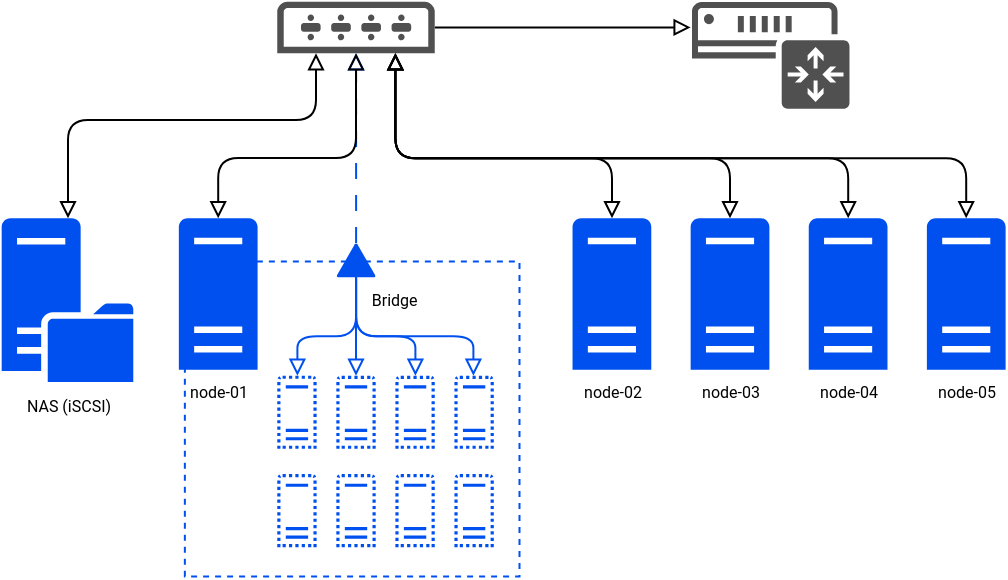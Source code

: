 <mxfile version="21.6.1" type="device">
  <diagram name="Page-1" id="ewDy139LMSdW5zWKnC_j">
    <mxGraphModel dx="454" dy="353" grid="1" gridSize="9.842" guides="1" tooltips="1" connect="1" arrows="1" fold="1" page="1" pageScale="1" pageWidth="1169" pageHeight="827" math="0" shadow="0">
      <root>
        <mxCell id="0" />
        <mxCell id="1" parent="0" />
        <mxCell id="IFx0JXNqpDiy1nLueA0R-5" value="" style="rounded=0;whiteSpace=wrap;html=1;dashed=1;fillColor=none;labelBackgroundColor=none;fontColor=#000000;strokeColor=#0050EF;fontFamily=Roboto;fontSource=https%3A%2F%2Ffonts.googleapis.com%2Fcss%3Ffamily%3DRoboto;fontSize=8;" vertex="1" parent="1">
          <mxGeometry x="101.43" y="139.79" width="167.32" height="157.48" as="geometry" />
        </mxCell>
        <mxCell id="IFx0JXNqpDiy1nLueA0R-6" value="node-01" style="sketch=0;pointerEvents=1;shadow=0;dashed=0;html=1;strokeColor=none;labelPosition=center;verticalLabelPosition=bottom;verticalAlign=top;outlineConnect=0;align=center;shape=mxgraph.office.servers.server_generic;aspect=fixed;labelBackgroundColor=none;fillColor=#0050ef;fontColor=#000000;fontFamily=Roboto;fontSource=https%3A%2F%2Ffonts.googleapis.com%2Fcss%3Ffamily%3DRoboto;fontSize=8;labelBorderColor=none;" vertex="1" parent="1">
          <mxGeometry x="98.42" y="118.11" width="39.37" height="75.82" as="geometry" />
        </mxCell>
        <mxCell id="IFx0JXNqpDiy1nLueA0R-23" style="edgeStyle=orthogonalEdgeStyle;rounded=1;orthogonalLoop=1;jettySize=auto;html=1;endArrow=block;endFill=0;strokeColor=#0050EF;fontFamily=Roboto;fontSource=https%3A%2F%2Ffonts.googleapis.com%2Fcss%3Ffamily%3DRoboto;fontSize=8;fontColor=#000000;" edge="1" parent="1" source="IFx0JXNqpDiy1nLueA0R-21" target="IFx0JXNqpDiy1nLueA0R-7">
          <mxGeometry relative="1" as="geometry">
            <Array as="points">
              <mxPoint x="186.68" y="177.1" />
              <mxPoint x="157.68" y="177.1" />
            </Array>
          </mxGeometry>
        </mxCell>
        <mxCell id="IFx0JXNqpDiy1nLueA0R-7" value="" style="sketch=0;pointerEvents=1;shadow=0;dashed=0;html=1;strokeColor=none;labelPosition=center;verticalLabelPosition=bottom;verticalAlign=top;outlineConnect=0;align=center;shape=mxgraph.office.servers.virtual_server;aspect=fixed;labelBackgroundColor=none;fillColor=#0050EF;fontFamily=Roboto;fontSource=https%3A%2F%2Ffonts.googleapis.com%2Fcss%3Ffamily%3DRoboto;fontSize=8;fontColor=#000000;" vertex="1" parent="1">
          <mxGeometry x="147.632" y="196.847" width="19.685" height="36.56" as="geometry" />
        </mxCell>
        <mxCell id="IFx0JXNqpDiy1nLueA0R-8" value="" style="sketch=0;pointerEvents=1;shadow=0;dashed=0;html=1;strokeColor=none;labelPosition=center;verticalLabelPosition=bottom;verticalAlign=top;outlineConnect=0;align=center;shape=mxgraph.office.servers.virtual_server;aspect=fixed;labelBackgroundColor=none;fillColor=#0050EF;fontFamily=Roboto;fontSource=https%3A%2F%2Ffonts.googleapis.com%2Fcss%3Ffamily%3DRoboto;fontSize=8;fontColor=#000000;" vertex="1" parent="1">
          <mxGeometry x="147.632" y="246.06" width="19.685" height="36.56" as="geometry" />
        </mxCell>
        <mxCell id="IFx0JXNqpDiy1nLueA0R-25" style="edgeStyle=orthogonalEdgeStyle;shape=connector;rounded=1;orthogonalLoop=1;jettySize=auto;html=1;labelBackgroundColor=default;strokeColor=#0050EF;fontFamily=Roboto;fontSize=8;fontColor=#000000;endArrow=block;endFill=0;fontSource=https%3A%2F%2Ffonts.googleapis.com%2Fcss%3Ffamily%3DRoboto;" edge="1" parent="1" source="IFx0JXNqpDiy1nLueA0R-21" target="IFx0JXNqpDiy1nLueA0R-9">
          <mxGeometry relative="1" as="geometry" />
        </mxCell>
        <mxCell id="IFx0JXNqpDiy1nLueA0R-9" value="" style="sketch=0;pointerEvents=1;shadow=0;dashed=0;html=1;strokeColor=none;labelPosition=center;verticalLabelPosition=bottom;verticalAlign=top;outlineConnect=0;align=center;shape=mxgraph.office.servers.virtual_server;aspect=fixed;labelBackgroundColor=none;fillColor=#0050EF;fontFamily=Roboto;fontSource=https%3A%2F%2Ffonts.googleapis.com%2Fcss%3Ffamily%3DRoboto;fontSize=8;fontColor=#000000;" vertex="1" parent="1">
          <mxGeometry x="177.16" y="196.85" width="19.685" height="36.56" as="geometry" />
        </mxCell>
        <mxCell id="IFx0JXNqpDiy1nLueA0R-10" value="" style="sketch=0;pointerEvents=1;shadow=0;dashed=0;html=1;strokeColor=none;labelPosition=center;verticalLabelPosition=bottom;verticalAlign=top;outlineConnect=0;align=center;shape=mxgraph.office.servers.virtual_server;aspect=fixed;labelBackgroundColor=none;fillColor=#0050EF;fontFamily=Roboto;fontSource=https%3A%2F%2Ffonts.googleapis.com%2Fcss%3Ffamily%3DRoboto;fontSize=8;fontColor=#000000;" vertex="1" parent="1">
          <mxGeometry x="177.16" y="246.06" width="19.685" height="36.56" as="geometry" />
        </mxCell>
        <mxCell id="IFx0JXNqpDiy1nLueA0R-26" style="edgeStyle=orthogonalEdgeStyle;shape=connector;rounded=1;orthogonalLoop=1;jettySize=auto;html=1;labelBackgroundColor=default;strokeColor=#0050EF;fontFamily=Roboto;fontSize=8;fontColor=#000000;endArrow=block;endFill=0;fontSource=https%3A%2F%2Ffonts.googleapis.com%2Fcss%3Ffamily%3DRoboto;" edge="1" parent="1" source="IFx0JXNqpDiy1nLueA0R-21" target="IFx0JXNqpDiy1nLueA0R-11">
          <mxGeometry relative="1" as="geometry">
            <Array as="points">
              <mxPoint x="186.68" y="177.1" />
              <mxPoint x="216.68" y="177.1" />
            </Array>
          </mxGeometry>
        </mxCell>
        <mxCell id="IFx0JXNqpDiy1nLueA0R-11" value="" style="sketch=0;pointerEvents=1;shadow=0;dashed=0;html=1;strokeColor=none;labelPosition=center;verticalLabelPosition=bottom;verticalAlign=top;outlineConnect=0;align=center;shape=mxgraph.office.servers.virtual_server;aspect=fixed;labelBackgroundColor=none;fillColor=#0050EF;fontFamily=Roboto;fontSource=https%3A%2F%2Ffonts.googleapis.com%2Fcss%3Ffamily%3DRoboto;fontSize=8;fontColor=#000000;" vertex="1" parent="1">
          <mxGeometry x="206.688" y="196.85" width="19.685" height="36.56" as="geometry" />
        </mxCell>
        <mxCell id="IFx0JXNqpDiy1nLueA0R-12" value="" style="sketch=0;pointerEvents=1;shadow=0;dashed=0;html=1;strokeColor=none;labelPosition=center;verticalLabelPosition=bottom;verticalAlign=top;outlineConnect=0;align=center;shape=mxgraph.office.servers.virtual_server;aspect=fixed;labelBackgroundColor=none;fillColor=#0050EF;fontFamily=Roboto;fontSource=https%3A%2F%2Ffonts.googleapis.com%2Fcss%3Ffamily%3DRoboto;fontSize=8;fontColor=#000000;" vertex="1" parent="1">
          <mxGeometry x="206.69" y="246.06" width="19.685" height="36.56" as="geometry" />
        </mxCell>
        <mxCell id="IFx0JXNqpDiy1nLueA0R-27" style="edgeStyle=orthogonalEdgeStyle;shape=connector;rounded=1;orthogonalLoop=1;jettySize=auto;html=1;labelBackgroundColor=default;strokeColor=#0050EF;fontFamily=Roboto;fontSize=8;fontColor=#000000;endArrow=block;endFill=0;fontSource=https%3A%2F%2Ffonts.googleapis.com%2Fcss%3Ffamily%3DRoboto;" edge="1" parent="1" source="IFx0JXNqpDiy1nLueA0R-21" target="IFx0JXNqpDiy1nLueA0R-13">
          <mxGeometry relative="1" as="geometry">
            <Array as="points">
              <mxPoint x="186.68" y="177.1" />
              <mxPoint x="245.68" y="177.1" />
            </Array>
          </mxGeometry>
        </mxCell>
        <mxCell id="IFx0JXNqpDiy1nLueA0R-13" value="" style="sketch=0;pointerEvents=1;shadow=0;dashed=0;html=1;strokeColor=none;labelPosition=center;verticalLabelPosition=bottom;verticalAlign=top;outlineConnect=0;align=center;shape=mxgraph.office.servers.virtual_server;aspect=fixed;labelBackgroundColor=none;fillColor=#0050EF;fontFamily=Roboto;fontSource=https%3A%2F%2Ffonts.googleapis.com%2Fcss%3Ffamily%3DRoboto;fontSize=8;fontColor=#000000;" vertex="1" parent="1">
          <mxGeometry x="236.215" y="196.85" width="19.685" height="36.56" as="geometry" />
        </mxCell>
        <mxCell id="IFx0JXNqpDiy1nLueA0R-14" value="" style="sketch=0;pointerEvents=1;shadow=0;dashed=0;html=1;strokeColor=none;labelPosition=center;verticalLabelPosition=bottom;verticalAlign=top;outlineConnect=0;align=center;shape=mxgraph.office.servers.virtual_server;aspect=fixed;labelBackgroundColor=none;fillColor=#0050EF;fontFamily=Roboto;fontSource=https%3A%2F%2Ffonts.googleapis.com%2Fcss%3Ffamily%3DRoboto;fontSize=8;fontColor=#000000;" vertex="1" parent="1">
          <mxGeometry x="236.22" y="246.06" width="19.685" height="36.56" as="geometry" />
        </mxCell>
        <mxCell id="IFx0JXNqpDiy1nLueA0R-35" style="edgeStyle=orthogonalEdgeStyle;shape=connector;rounded=1;orthogonalLoop=1;jettySize=auto;html=1;labelBackgroundColor=default;strokeColor=#000000;fontFamily=Roboto;fontSize=11;fontColor=#000000;endArrow=block;endFill=0;startArrow=block;startFill=0;fontSource=https%3A%2F%2Ffonts.googleapis.com%2Fcss%3Ffamily%3DRoboto;" edge="1" parent="1" source="IFx0JXNqpDiy1nLueA0R-15" target="IFx0JXNqpDiy1nLueA0R-34">
          <mxGeometry relative="1" as="geometry">
            <Array as="points">
              <mxPoint x="167" y="69" />
              <mxPoint x="43" y="69" />
            </Array>
          </mxGeometry>
        </mxCell>
        <mxCell id="IFx0JXNqpDiy1nLueA0R-37" style="edgeStyle=orthogonalEdgeStyle;shape=connector;rounded=1;orthogonalLoop=1;jettySize=auto;html=1;labelBackgroundColor=default;strokeColor=#000000;fontFamily=Helvetica;fontSize=11;fontColor=default;endArrow=block;endFill=0;" edge="1" parent="1" source="IFx0JXNqpDiy1nLueA0R-15">
          <mxGeometry relative="1" as="geometry">
            <mxPoint x="354.33" y="22.725" as="targetPoint" />
          </mxGeometry>
        </mxCell>
        <mxCell id="IFx0JXNqpDiy1nLueA0R-15" value="" style="sketch=0;pointerEvents=1;shadow=0;dashed=0;html=1;strokeColor=none;labelPosition=center;verticalLabelPosition=bottom;verticalAlign=top;outlineConnect=0;align=center;shape=mxgraph.office.devices.switch;aspect=fixed;labelBackgroundColor=none;fillColor=#505050;fontFamily=Roboto;fontSource=https%3A%2F%2Ffonts.googleapis.com%2Fcss%3Ffamily%3DRoboto;fontSize=8;fontColor=#000000;" vertex="1" parent="1">
          <mxGeometry x="147.63" y="9.84" width="78.74" height="25.77" as="geometry" />
        </mxCell>
        <mxCell id="IFx0JXNqpDiy1nLueA0R-30" style="edgeStyle=orthogonalEdgeStyle;shape=connector;rounded=1;orthogonalLoop=1;jettySize=auto;html=1;labelBackgroundColor=default;strokeColor=#000000;fontFamily=Roboto;fontSize=11;fontColor=#000000;endArrow=block;endFill=0;startArrow=block;startFill=0;fontSource=https%3A%2F%2Ffonts.googleapis.com%2Fcss%3Ffamily%3DRoboto;" edge="1" parent="1" source="IFx0JXNqpDiy1nLueA0R-17" target="IFx0JXNqpDiy1nLueA0R-15">
          <mxGeometry relative="1" as="geometry">
            <Array as="points">
              <mxPoint x="314.68" y="88.1" />
              <mxPoint x="206.68" y="88.1" />
            </Array>
          </mxGeometry>
        </mxCell>
        <mxCell id="IFx0JXNqpDiy1nLueA0R-17" value="node-02" style="sketch=0;pointerEvents=1;shadow=0;dashed=0;html=1;strokeColor=none;labelPosition=center;verticalLabelPosition=bottom;verticalAlign=top;outlineConnect=0;align=center;shape=mxgraph.office.servers.server_generic;aspect=fixed;labelBackgroundColor=none;fillColor=#0050ef;fontColor=#000000;fontFamily=Roboto;fontSource=https%3A%2F%2Ffonts.googleapis.com%2Fcss%3Ffamily%3DRoboto;fontSize=8;" vertex="1" parent="1">
          <mxGeometry x="295.272" y="118.112" width="39.37" height="75.82" as="geometry" />
        </mxCell>
        <mxCell id="IFx0JXNqpDiy1nLueA0R-31" style="edgeStyle=orthogonalEdgeStyle;shape=connector;rounded=1;orthogonalLoop=1;jettySize=auto;html=1;labelBackgroundColor=default;strokeColor=#000000;fontFamily=Roboto;fontSize=11;fontColor=#000000;endArrow=block;endFill=0;startArrow=block;startFill=0;fontSource=https%3A%2F%2Ffonts.googleapis.com%2Fcss%3Ffamily%3DRoboto;" edge="1" parent="1" source="IFx0JXNqpDiy1nLueA0R-18" target="IFx0JXNqpDiy1nLueA0R-15">
          <mxGeometry relative="1" as="geometry">
            <Array as="points">
              <mxPoint x="373.68" y="88.1" />
              <mxPoint x="206.68" y="88.1" />
            </Array>
          </mxGeometry>
        </mxCell>
        <mxCell id="IFx0JXNqpDiy1nLueA0R-18" value="node-03" style="sketch=0;pointerEvents=1;shadow=0;dashed=0;html=1;strokeColor=none;labelPosition=center;verticalLabelPosition=bottom;verticalAlign=top;outlineConnect=0;align=center;shape=mxgraph.office.servers.server_generic;aspect=fixed;labelBackgroundColor=none;fillColor=#0050ef;fontColor=#000000;fontFamily=Roboto;fontSource=https%3A%2F%2Ffonts.googleapis.com%2Fcss%3Ffamily%3DRoboto;fontSize=8;" vertex="1" parent="1">
          <mxGeometry x="354.325" y="118.115" width="39.37" height="75.82" as="geometry" />
        </mxCell>
        <mxCell id="IFx0JXNqpDiy1nLueA0R-32" style="edgeStyle=orthogonalEdgeStyle;shape=connector;rounded=1;orthogonalLoop=1;jettySize=auto;html=1;labelBackgroundColor=default;strokeColor=#000000;fontFamily=Roboto;fontSize=11;fontColor=#000000;endArrow=block;endFill=0;startArrow=block;startFill=0;fontSource=https%3A%2F%2Ffonts.googleapis.com%2Fcss%3Ffamily%3DRoboto;" edge="1" parent="1" source="IFx0JXNqpDiy1nLueA0R-19" target="IFx0JXNqpDiy1nLueA0R-15">
          <mxGeometry relative="1" as="geometry">
            <Array as="points">
              <mxPoint x="432.68" y="88.1" />
              <mxPoint x="206.68" y="88.1" />
            </Array>
          </mxGeometry>
        </mxCell>
        <mxCell id="IFx0JXNqpDiy1nLueA0R-19" value="node-04" style="sketch=0;pointerEvents=1;shadow=0;dashed=0;html=1;strokeColor=none;labelPosition=center;verticalLabelPosition=bottom;verticalAlign=top;outlineConnect=0;align=center;shape=mxgraph.office.servers.server_generic;aspect=fixed;labelBackgroundColor=none;fillColor=#0050ef;fontColor=#000000;fontFamily=Roboto;fontSource=https%3A%2F%2Ffonts.googleapis.com%2Fcss%3Ffamily%3DRoboto;fontSize=8;" vertex="1" parent="1">
          <mxGeometry x="413.377" y="118.107" width="39.37" height="75.82" as="geometry" />
        </mxCell>
        <mxCell id="IFx0JXNqpDiy1nLueA0R-33" style="edgeStyle=orthogonalEdgeStyle;shape=connector;rounded=1;orthogonalLoop=1;jettySize=auto;html=1;labelBackgroundColor=default;strokeColor=#000000;fontFamily=Roboto;fontSize=11;fontColor=#000000;endArrow=block;endFill=0;startArrow=block;startFill=0;fontSource=https%3A%2F%2Ffonts.googleapis.com%2Fcss%3Ffamily%3DRoboto;" edge="1" parent="1" source="IFx0JXNqpDiy1nLueA0R-20" target="IFx0JXNqpDiy1nLueA0R-15">
          <mxGeometry relative="1" as="geometry">
            <Array as="points">
              <mxPoint x="491.68" y="88.1" />
              <mxPoint x="206.68" y="88.1" />
            </Array>
          </mxGeometry>
        </mxCell>
        <mxCell id="IFx0JXNqpDiy1nLueA0R-20" value="node-05" style="sketch=0;pointerEvents=1;shadow=0;dashed=0;html=1;strokeColor=none;labelPosition=center;verticalLabelPosition=bottom;verticalAlign=top;outlineConnect=0;align=center;shape=mxgraph.office.servers.server_generic;aspect=fixed;labelBackgroundColor=none;fillColor=#0050ef;fontColor=#000000;fontFamily=Roboto;fontSource=https%3A%2F%2Ffonts.googleapis.com%2Fcss%3Ffamily%3DRoboto;fontSize=8;" vertex="1" parent="1">
          <mxGeometry x="472.44" y="118.11" width="39.37" height="75.82" as="geometry" />
        </mxCell>
        <mxCell id="IFx0JXNqpDiy1nLueA0R-29" style="edgeStyle=orthogonalEdgeStyle;shape=connector;rounded=1;orthogonalLoop=1;jettySize=auto;html=1;labelBackgroundColor=default;strokeColor=#0050EF;fontFamily=Roboto;fontSize=8;fontColor=#000000;endArrow=block;endFill=0;fontSource=https%3A%2F%2Ffonts.googleapis.com%2Fcss%3Ffamily%3DRoboto;dashed=1;dashPattern=8 8;" edge="1" parent="1" source="IFx0JXNqpDiy1nLueA0R-21" target="IFx0JXNqpDiy1nLueA0R-15">
          <mxGeometry relative="1" as="geometry">
            <Array as="points">
              <mxPoint x="187" y="89" />
              <mxPoint x="187" y="89" />
            </Array>
          </mxGeometry>
        </mxCell>
        <mxCell id="IFx0JXNqpDiy1nLueA0R-21" value="&amp;nbsp; &amp;nbsp; &amp;nbsp; &amp;nbsp; Bridge" style="sketch=0;pointerEvents=1;shadow=0;dashed=0;html=1;strokeColor=none;fillColor=#0050EF;labelPosition=center;verticalLabelPosition=bottom;verticalAlign=top;outlineConnect=0;align=left;shape=mxgraph.office.security.domain;aspect=fixed;fontColor=#000000;fontFamily=Roboto;fontSource=https%3A%2F%2Ffonts.googleapis.com%2Fcss%3Ffamily%3DRoboto;fontSize=8;" vertex="1" parent="1">
          <mxGeometry x="177.16" y="130.55" width="19.685" height="17.09" as="geometry" />
        </mxCell>
        <mxCell id="IFx0JXNqpDiy1nLueA0R-34" value="&lt;span style=&quot;font-size: 8px;&quot;&gt;NAS (iSCSI)&lt;/span&gt;" style="sketch=0;pointerEvents=1;shadow=0;dashed=0;html=1;strokeColor=none;fillColor=#0050EF;labelPosition=center;verticalLabelPosition=bottom;verticalAlign=top;outlineConnect=0;align=center;shape=mxgraph.office.servers.file_server;fontFamily=Roboto;fontSize=9;fontColor=#000000;aspect=fixed;fontSource=https%3A%2F%2Ffonts.googleapis.com%2Fcss%3Ffamily%3DRoboto;" vertex="1" parent="1">
          <mxGeometry x="9.84" y="118.12" width="65.8" height="81.89" as="geometry" />
        </mxCell>
        <mxCell id="IFx0JXNqpDiy1nLueA0R-38" value="" style="sketch=0;pointerEvents=1;shadow=0;dashed=0;html=1;strokeColor=none;fillColor=#505050;labelPosition=center;verticalLabelPosition=bottom;verticalAlign=top;outlineConnect=0;align=center;shape=mxgraph.office.devices.ip_gateway;fontFamily=Helvetica;fontSize=11;fontColor=default;aspect=fixed;" vertex="1" parent="1">
          <mxGeometry x="355" y="10" width="78.74" height="53.38" as="geometry" />
        </mxCell>
        <mxCell id="IFx0JXNqpDiy1nLueA0R-28" style="edgeStyle=orthogonalEdgeStyle;shape=connector;rounded=1;orthogonalLoop=1;jettySize=auto;html=1;labelBackgroundColor=default;strokeColor=#000000;fontFamily=Roboto;fontSize=8;fontColor=#000000;endArrow=block;endFill=0;fontSource=https%3A%2F%2Ffonts.googleapis.com%2Fcss%3Ffamily%3DRoboto;startArrow=block;startFill=0;" edge="1" parent="1" source="IFx0JXNqpDiy1nLueA0R-6" target="IFx0JXNqpDiy1nLueA0R-15">
          <mxGeometry relative="1" as="geometry">
            <Array as="points">
              <mxPoint x="118" y="88" />
              <mxPoint x="187" y="88" />
            </Array>
          </mxGeometry>
        </mxCell>
      </root>
    </mxGraphModel>
  </diagram>
</mxfile>
